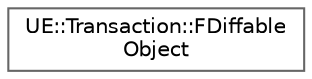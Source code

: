 digraph "Graphical Class Hierarchy"
{
 // INTERACTIVE_SVG=YES
 // LATEX_PDF_SIZE
  bgcolor="transparent";
  edge [fontname=Helvetica,fontsize=10,labelfontname=Helvetica,labelfontsize=10];
  node [fontname=Helvetica,fontsize=10,shape=box,height=0.2,width=0.4];
  rankdir="LR";
  Node0 [id="Node000000",label="UE::Transaction::FDiffable\lObject",height=0.2,width=0.4,color="grey40", fillcolor="white", style="filled",URL="$df/d26/structUE_1_1Transaction_1_1FDiffableObject.html",tooltip=" "];
}
